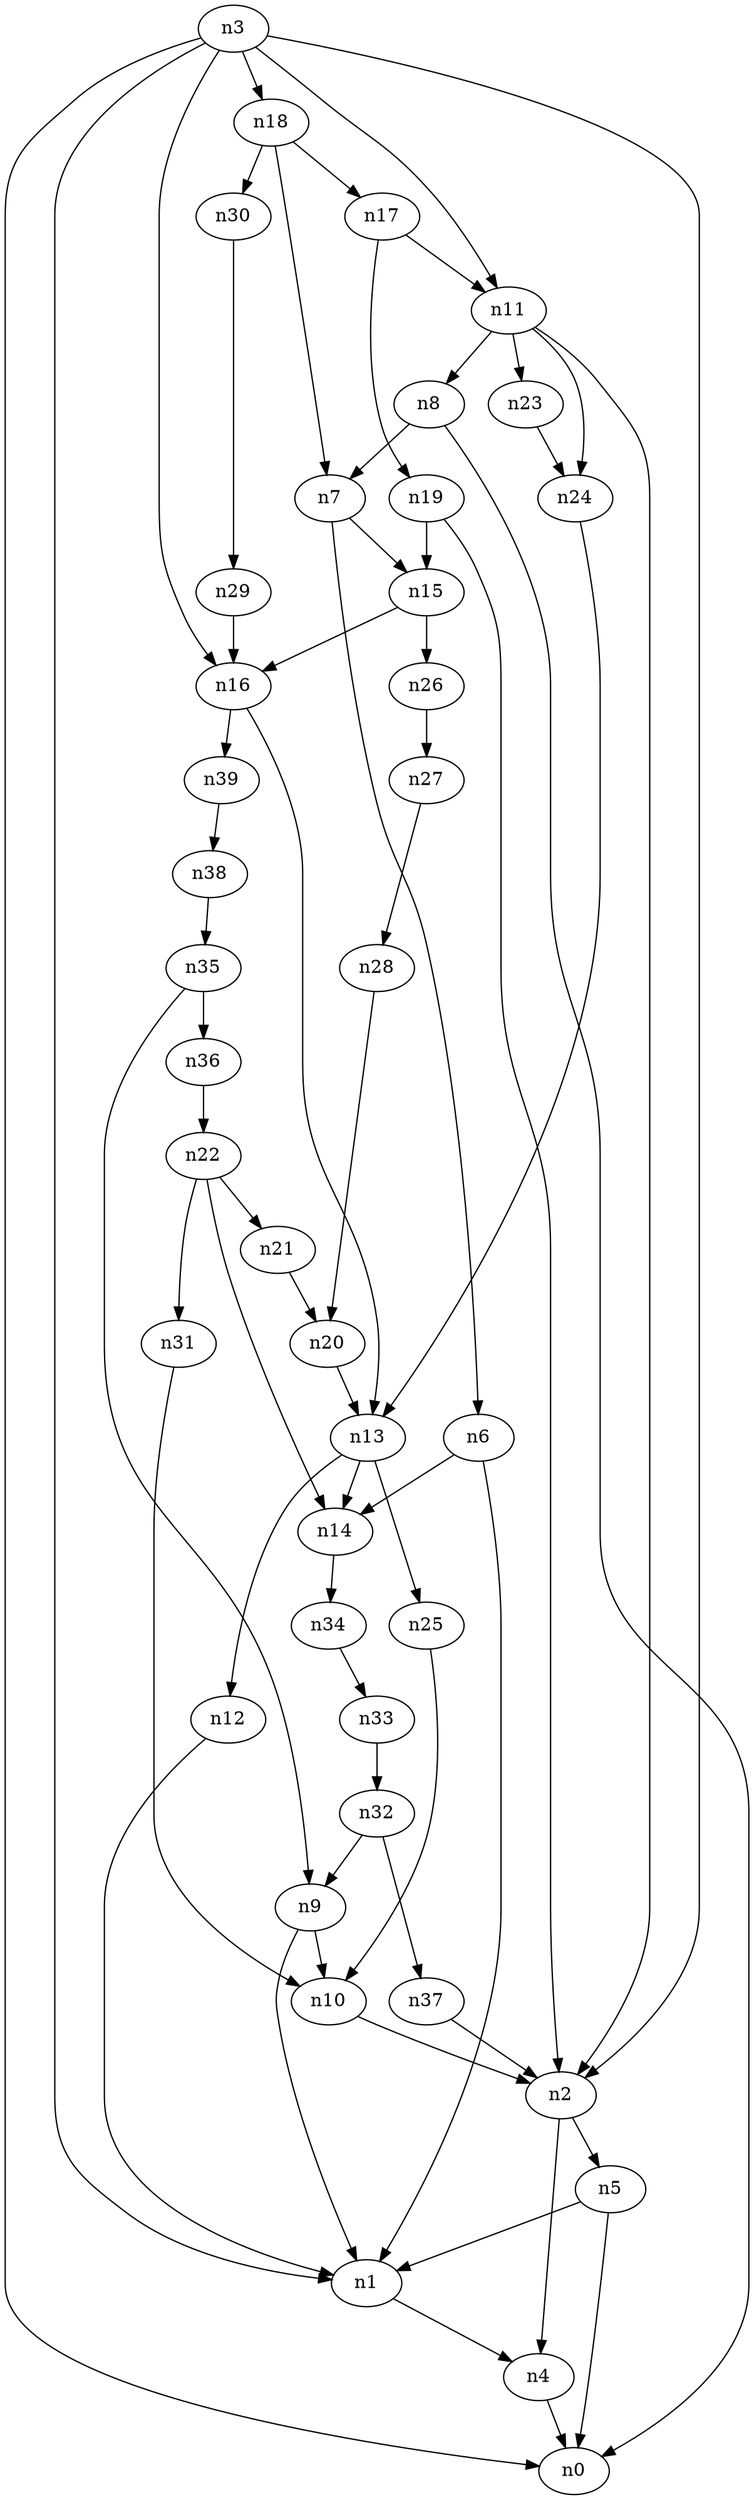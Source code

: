 digraph G {
	n1 -> n4	 [_graphml_id=e4];
	n2 -> n4	 [_graphml_id=e7];
	n2 -> n5	 [_graphml_id=e8];
	n3 -> n0	 [_graphml_id=e0];
	n3 -> n1	 [_graphml_id=e3];
	n3 -> n2	 [_graphml_id=e6];
	n3 -> n11	 [_graphml_id=e16];
	n3 -> n16	 [_graphml_id=e25];
	n3 -> n18	 [_graphml_id=e31];
	n4 -> n0	 [_graphml_id=e1];
	n5 -> n0	 [_graphml_id=e2];
	n5 -> n1	 [_graphml_id=e5];
	n6 -> n1	 [_graphml_id=e9];
	n6 -> n14	 [_graphml_id=e22];
	n7 -> n6	 [_graphml_id=e10];
	n7 -> n15	 [_graphml_id=e23];
	n8 -> n0	 [_graphml_id=e12];
	n8 -> n7	 [_graphml_id=e11];
	n9 -> n1	 [_graphml_id=e13];
	n9 -> n10	 [_graphml_id=e14];
	n10 -> n2	 [_graphml_id=e15];
	n11 -> n2	 [_graphml_id=e18];
	n11 -> n8	 [_graphml_id=e17];
	n11 -> n23	 [_graphml_id=e36];
	n11 -> n24	 [_graphml_id=e61];
	n12 -> n1	 [_graphml_id=e19];
	n13 -> n12	 [_graphml_id=e20];
	n13 -> n14	 [_graphml_id=e21];
	n13 -> n25	 [_graphml_id=e39];
	n14 -> n34	 [_graphml_id=e55];
	n15 -> n16	 [_graphml_id=e24];
	n15 -> n26	 [_graphml_id=e42];
	n16 -> n13	 [_graphml_id=e41];
	n16 -> n39	 [_graphml_id=e64];
	n17 -> n11	 [_graphml_id=e26];
	n17 -> n19	 [_graphml_id=e30];
	n18 -> n7	 [_graphml_id=e28];
	n18 -> n17	 [_graphml_id=e27];
	n18 -> n30	 [_graphml_id=e48];
	n19 -> n2	 [_graphml_id=e51];
	n19 -> n15	 [_graphml_id=e29];
	n20 -> n13	 [_graphml_id=e32];
	n21 -> n20	 [_graphml_id=e33];
	n22 -> n14	 [_graphml_id=e35];
	n22 -> n21	 [_graphml_id=e34];
	n22 -> n31	 [_graphml_id=e50];
	n23 -> n24	 [_graphml_id=e37];
	n24 -> n13	 [_graphml_id=e38];
	n25 -> n10	 [_graphml_id=e40];
	n26 -> n27	 [_graphml_id=e43];
	n27 -> n28	 [_graphml_id=e44];
	n28 -> n20	 [_graphml_id=e45];
	n29 -> n16	 [_graphml_id=e46];
	n30 -> n29	 [_graphml_id=e47];
	n31 -> n10	 [_graphml_id=e49];
	n32 -> n9	 [_graphml_id=e52];
	n32 -> n37	 [_graphml_id=e60];
	n33 -> n32	 [_graphml_id=e53];
	n34 -> n33	 [_graphml_id=e54];
	n35 -> n9	 [_graphml_id=e56];
	n35 -> n36	 [_graphml_id=e57];
	n36 -> n22	 [_graphml_id=e58];
	n37 -> n2	 [_graphml_id=e59];
	n38 -> n35	 [_graphml_id=e62];
	n39 -> n38	 [_graphml_id=e63];
}
